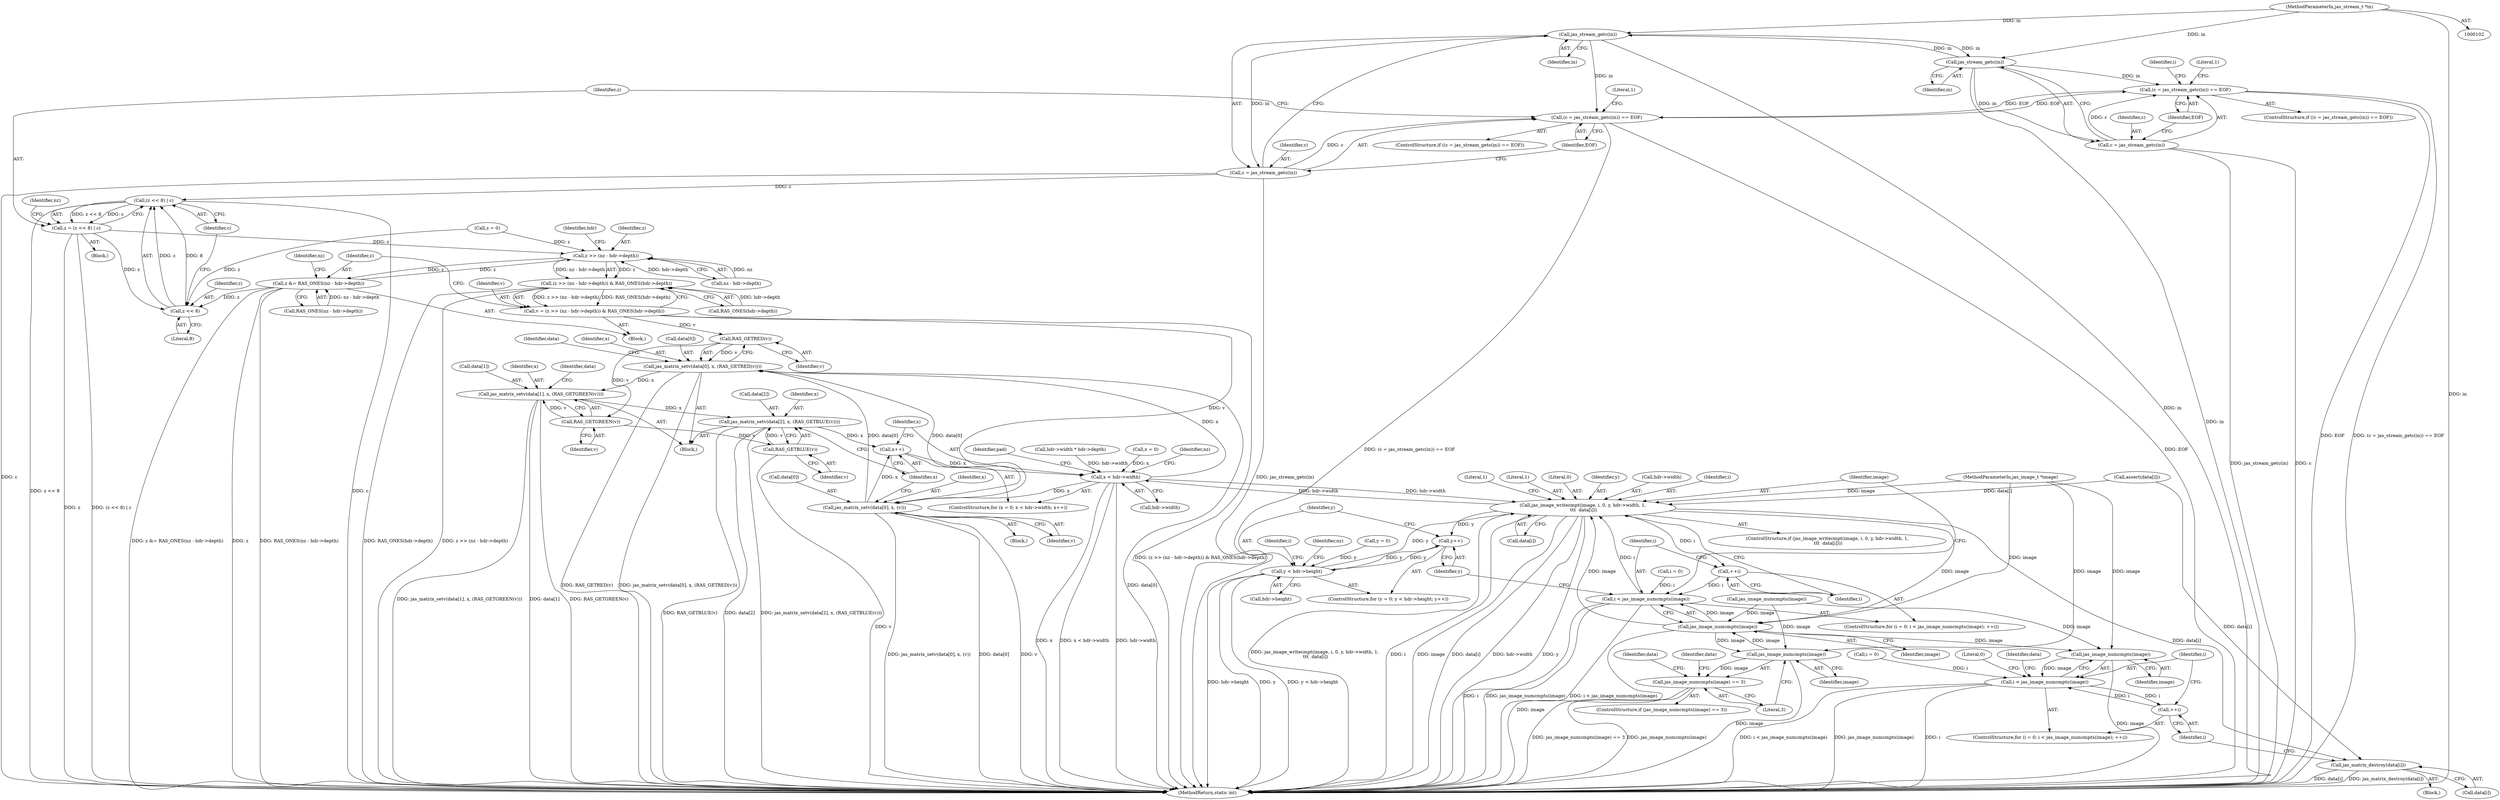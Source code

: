 digraph "0_jasper_411a4068f8c464e883358bf403a3e25158863823_0@API" {
"1000200" [label="(Call,jas_stream_getc(in))"];
"1000286" [label="(Call,jas_stream_getc(in))"];
"1000200" [label="(Call,jas_stream_getc(in))"];
"1000103" [label="(MethodParameterIn,jas_stream_t *in)"];
"1000197" [label="(Call,(c = jas_stream_getc(in)) == EOF)"];
"1000283" [label="(Call,(c = jas_stream_getc(in)) == EOF)"];
"1000198" [label="(Call,c = jas_stream_getc(in))"];
"1000209" [label="(Call,(z << 8) | c)"];
"1000207" [label="(Call,z = (z << 8) | c)"];
"1000210" [label="(Call,z << 8)"];
"1000220" [label="(Call,z >> (nz - hdr->depth))"];
"1000219" [label="(Call,(z >> (nz - hdr->depth)) & RAS_ONES(hdr->depth))"];
"1000217" [label="(Call,v = (z >> (nz - hdr->depth)) & RAS_ONES(hdr->depth))"];
"1000255" [label="(Call,RAS_GETRED(v))"];
"1000250" [label="(Call,jas_matrix_setv(data[0], x, (RAS_GETRED(v))))"];
"1000257" [label="(Call,jas_matrix_setv(data[1], x, (RAS_GETGREEN(v))))"];
"1000264" [label="(Call,jas_matrix_setv(data[2], x, (RAS_GETBLUE(v))))"];
"1000186" [label="(Call,x++)"];
"1000181" [label="(Call,x < hdr->width)"];
"1000273" [label="(Call,jas_matrix_setv(data[0], x, (v)))"];
"1000305" [label="(Call,jas_image_writecmpt(image, i, 0, y, hdr->width, 1,\n \t\t\t  data[i]))"];
"1000168" [label="(Call,y++)"];
"1000163" [label="(Call,y < hdr->height)"];
"1000299" [label="(Call,jas_image_numcmpts(image))"];
"1000246" [label="(Call,jas_image_numcmpts(image))"];
"1000245" [label="(Call,jas_image_numcmpts(image) == 3)"];
"1000297" [label="(Call,i < jas_image_numcmpts(image))"];
"1000327" [label="(Call,jas_image_numcmpts(image))"];
"1000325" [label="(Call,i < jas_image_numcmpts(image))"];
"1000329" [label="(Call,++i)"];
"1000301" [label="(Call,++i)"];
"1000332" [label="(Call,jas_matrix_destroy(data[i]))"];
"1000262" [label="(Call,RAS_GETGREEN(v))"];
"1000269" [label="(Call,RAS_GETBLUE(v))"];
"1000231" [label="(Call,z &= RAS_ONES(nz - hdr->depth))"];
"1000284" [label="(Call,c = jas_stream_getc(in))"];
"1000202" [label="(Identifier,EOF)"];
"1000208" [label="(Identifier,z)"];
"1000182" [label="(Identifier,x)"];
"1000250" [label="(Call,jas_matrix_setv(data[0], x, (RAS_GETRED(v))))"];
"1000277" [label="(Identifier,x)"];
"1000212" [label="(Literal,8)"];
"1000288" [label="(Identifier,EOF)"];
"1000282" [label="(ControlStructure,if ((c = jas_stream_getc(in)) == EOF))"];
"1000333" [label="(Call,data[i])"];
"1000210" [label="(Call,z << 8)"];
"1000325" [label="(Call,i < jas_image_numcmpts(image))"];
"1000278" [label="(Identifier,v)"];
"1000294" [label="(Call,i = 0)"];
"1000197" [label="(Call,(c = jas_stream_getc(in)) == EOF)"];
"1000338" [label="(MethodReturn,static int)"];
"1000164" [label="(Identifier,y)"];
"1000257" [label="(Call,jas_matrix_setv(data[1], x, (RAS_GETGREEN(v))))"];
"1000222" [label="(Call,nz - hdr->depth)"];
"1000308" [label="(Literal,0)"];
"1000211" [label="(Identifier,z)"];
"1000300" [label="(Identifier,image)"];
"1000309" [label="(Identifier,y)"];
"1000188" [label="(Block,)"];
"1000165" [label="(Call,hdr->height)"];
"1000249" [label="(Block,)"];
"1000334" [label="(Identifier,data)"];
"1000217" [label="(Call,v = (z >> (nz - hdr->depth)) & RAS_ONES(hdr->depth))"];
"1000195" [label="(Block,)"];
"1000337" [label="(Literal,0)"];
"1000285" [label="(Identifier,c)"];
"1000199" [label="(Identifier,c)"];
"1000159" [label="(ControlStructure,for (y = 0; y < hdr->height; y++))"];
"1000177" [label="(ControlStructure,for (x = 0; x < hdr->width; x++))"];
"1000251" [label="(Call,data[0])"];
"1000174" [label="(Call,z = 0)"];
"1000232" [label="(Identifier,z)"];
"1000269" [label="(Call,RAS_GETBLUE(v))"];
"1000305" [label="(Call,jas_image_writecmpt(image, i, 0, y, hdr->width, 1,\n \t\t\t  data[i]))"];
"1000106" [label="(MethodParameterIn,jas_image_t *image)"];
"1000172" [label="(Identifier,nz)"];
"1000261" [label="(Identifier,x)"];
"1000299" [label="(Call,jas_image_numcmpts(image))"];
"1000275" [label="(Identifier,data)"];
"1000233" [label="(Call,RAS_ONES(nz - hdr->depth))"];
"1000265" [label="(Call,data[2])"];
"1000306" [label="(Identifier,image)"];
"1000322" [label="(Call,i = 0)"];
"1000266" [label="(Identifier,data)"];
"1000160" [label="(Call,y = 0)"];
"1000191" [label="(Identifier,nz)"];
"1000328" [label="(Identifier,image)"];
"1000280" [label="(Identifier,pad)"];
"1000231" [label="(Call,z &= RAS_ONES(nz - hdr->depth))"];
"1000196" [label="(ControlStructure,if ((c = jas_stream_getc(in)) == EOF))"];
"1000248" [label="(Literal,3)"];
"1000314" [label="(Call,data[i])"];
"1000268" [label="(Identifier,x)"];
"1000221" [label="(Identifier,z)"];
"1000262" [label="(Call,RAS_GETGREEN(v))"];
"1000323" [label="(Identifier,i)"];
"1000201" [label="(Identifier,in)"];
"1000150" [label="(Call,hdr->width * hdr->depth)"];
"1000310" [label="(Call,hdr->width)"];
"1000286" [label="(Call,jas_stream_getc(in))"];
"1000258" [label="(Call,data[1])"];
"1000246" [label="(Call,jas_image_numcmpts(image))"];
"1000330" [label="(Identifier,i)"];
"1000220" [label="(Call,z >> (nz - hdr->depth))"];
"1000332" [label="(Call,jas_matrix_destroy(data[i]))"];
"1000263" [label="(Identifier,v)"];
"1000307" [label="(Identifier,i)"];
"1000320" [label="(Literal,1)"];
"1000207" [label="(Call,z = (z << 8) | c)"];
"1000252" [label="(Identifier,data)"];
"1000331" [label="(Block,)"];
"1000215" [label="(Identifier,nz)"];
"1000256" [label="(Identifier,v)"];
"1000126" [label="(Call,jas_image_numcmpts(image))"];
"1000292" [label="(Literal,1)"];
"1000219" [label="(Call,(z >> (nz - hdr->depth)) & RAS_ONES(hdr->depth))"];
"1000293" [label="(ControlStructure,for (i = 0; i < jas_image_numcmpts(image); ++i))"];
"1000287" [label="(Identifier,in)"];
"1000139" [label="(Call,assert(data[i]))"];
"1000321" [label="(ControlStructure,for (i = 0; i < jas_image_numcmpts(image); ++i))"];
"1000244" [label="(ControlStructure,if (jas_image_numcmpts(image) == 3))"];
"1000264" [label="(Call,jas_matrix_setv(data[2], x, (RAS_GETBLUE(v))))"];
"1000183" [label="(Call,hdr->width)"];
"1000295" [label="(Identifier,i)"];
"1000200" [label="(Call,jas_stream_getc(in))"];
"1000206" [label="(Literal,1)"];
"1000329" [label="(Call,++i)"];
"1000298" [label="(Identifier,i)"];
"1000259" [label="(Identifier,data)"];
"1000274" [label="(Call,data[0])"];
"1000209" [label="(Call,(z << 8) | c)"];
"1000284" [label="(Call,c = jas_stream_getc(in))"];
"1000304" [label="(ControlStructure,if (jas_image_writecmpt(image, i, 0, y, hdr->width, 1,\n \t\t\t  data[i])))"];
"1000227" [label="(Call,RAS_ONES(hdr->depth))"];
"1000178" [label="(Call,x = 0)"];
"1000273" [label="(Call,jas_matrix_setv(data[0], x, (v)))"];
"1000283" [label="(Call,(c = jas_stream_getc(in)) == EOF)"];
"1000169" [label="(Identifier,y)"];
"1000163" [label="(Call,y < hdr->height)"];
"1000270" [label="(Identifier,v)"];
"1000247" [label="(Identifier,image)"];
"1000255" [label="(Call,RAS_GETRED(v))"];
"1000327" [label="(Call,jas_image_numcmpts(image))"];
"1000213" [label="(Identifier,c)"];
"1000218" [label="(Identifier,v)"];
"1000326" [label="(Identifier,i)"];
"1000187" [label="(Identifier,x)"];
"1000297" [label="(Call,i < jas_image_numcmpts(image))"];
"1000302" [label="(Identifier,i)"];
"1000254" [label="(Identifier,x)"];
"1000301" [label="(Call,++i)"];
"1000272" [label="(Block,)"];
"1000313" [label="(Literal,1)"];
"1000240" [label="(Identifier,nz)"];
"1000245" [label="(Call,jas_image_numcmpts(image) == 3)"];
"1000103" [label="(MethodParameterIn,jas_stream_t *in)"];
"1000229" [label="(Identifier,hdr)"];
"1000168" [label="(Call,y++)"];
"1000181" [label="(Call,x < hdr->width)"];
"1000198" [label="(Call,c = jas_stream_getc(in))"];
"1000186" [label="(Call,x++)"];
"1000200" -> "1000198"  [label="AST: "];
"1000200" -> "1000201"  [label="CFG: "];
"1000201" -> "1000200"  [label="AST: "];
"1000198" -> "1000200"  [label="CFG: "];
"1000200" -> "1000338"  [label="DDG: in"];
"1000200" -> "1000197"  [label="DDG: in"];
"1000200" -> "1000198"  [label="DDG: in"];
"1000286" -> "1000200"  [label="DDG: in"];
"1000103" -> "1000200"  [label="DDG: in"];
"1000200" -> "1000286"  [label="DDG: in"];
"1000286" -> "1000284"  [label="AST: "];
"1000286" -> "1000287"  [label="CFG: "];
"1000287" -> "1000286"  [label="AST: "];
"1000284" -> "1000286"  [label="CFG: "];
"1000286" -> "1000338"  [label="DDG: in"];
"1000286" -> "1000283"  [label="DDG: in"];
"1000286" -> "1000284"  [label="DDG: in"];
"1000103" -> "1000286"  [label="DDG: in"];
"1000103" -> "1000102"  [label="AST: "];
"1000103" -> "1000338"  [label="DDG: in"];
"1000197" -> "1000196"  [label="AST: "];
"1000197" -> "1000202"  [label="CFG: "];
"1000198" -> "1000197"  [label="AST: "];
"1000202" -> "1000197"  [label="AST: "];
"1000206" -> "1000197"  [label="CFG: "];
"1000208" -> "1000197"  [label="CFG: "];
"1000197" -> "1000338"  [label="DDG: (c = jas_stream_getc(in)) == EOF"];
"1000197" -> "1000338"  [label="DDG: EOF"];
"1000198" -> "1000197"  [label="DDG: c"];
"1000283" -> "1000197"  [label="DDG: EOF"];
"1000197" -> "1000283"  [label="DDG: EOF"];
"1000283" -> "1000282"  [label="AST: "];
"1000283" -> "1000288"  [label="CFG: "];
"1000284" -> "1000283"  [label="AST: "];
"1000288" -> "1000283"  [label="AST: "];
"1000292" -> "1000283"  [label="CFG: "];
"1000295" -> "1000283"  [label="CFG: "];
"1000283" -> "1000338"  [label="DDG: EOF"];
"1000283" -> "1000338"  [label="DDG: (c = jas_stream_getc(in)) == EOF"];
"1000284" -> "1000283"  [label="DDG: c"];
"1000199" -> "1000198"  [label="AST: "];
"1000202" -> "1000198"  [label="CFG: "];
"1000198" -> "1000338"  [label="DDG: jas_stream_getc(in)"];
"1000198" -> "1000338"  [label="DDG: c"];
"1000198" -> "1000209"  [label="DDG: c"];
"1000209" -> "1000207"  [label="AST: "];
"1000209" -> "1000213"  [label="CFG: "];
"1000210" -> "1000209"  [label="AST: "];
"1000213" -> "1000209"  [label="AST: "];
"1000207" -> "1000209"  [label="CFG: "];
"1000209" -> "1000338"  [label="DDG: z << 8"];
"1000209" -> "1000338"  [label="DDG: c"];
"1000209" -> "1000207"  [label="DDG: z << 8"];
"1000209" -> "1000207"  [label="DDG: c"];
"1000210" -> "1000209"  [label="DDG: z"];
"1000210" -> "1000209"  [label="DDG: 8"];
"1000207" -> "1000195"  [label="AST: "];
"1000208" -> "1000207"  [label="AST: "];
"1000215" -> "1000207"  [label="CFG: "];
"1000207" -> "1000338"  [label="DDG: (z << 8) | c"];
"1000207" -> "1000338"  [label="DDG: z"];
"1000207" -> "1000210"  [label="DDG: z"];
"1000207" -> "1000220"  [label="DDG: z"];
"1000210" -> "1000212"  [label="CFG: "];
"1000211" -> "1000210"  [label="AST: "];
"1000212" -> "1000210"  [label="AST: "];
"1000213" -> "1000210"  [label="CFG: "];
"1000231" -> "1000210"  [label="DDG: z"];
"1000174" -> "1000210"  [label="DDG: z"];
"1000220" -> "1000219"  [label="AST: "];
"1000220" -> "1000222"  [label="CFG: "];
"1000221" -> "1000220"  [label="AST: "];
"1000222" -> "1000220"  [label="AST: "];
"1000229" -> "1000220"  [label="CFG: "];
"1000220" -> "1000219"  [label="DDG: z"];
"1000220" -> "1000219"  [label="DDG: nz - hdr->depth"];
"1000231" -> "1000220"  [label="DDG: z"];
"1000174" -> "1000220"  [label="DDG: z"];
"1000222" -> "1000220"  [label="DDG: nz"];
"1000222" -> "1000220"  [label="DDG: hdr->depth"];
"1000220" -> "1000231"  [label="DDG: z"];
"1000219" -> "1000217"  [label="AST: "];
"1000219" -> "1000227"  [label="CFG: "];
"1000227" -> "1000219"  [label="AST: "];
"1000217" -> "1000219"  [label="CFG: "];
"1000219" -> "1000338"  [label="DDG: RAS_ONES(hdr->depth)"];
"1000219" -> "1000338"  [label="DDG: z >> (nz - hdr->depth)"];
"1000219" -> "1000217"  [label="DDG: z >> (nz - hdr->depth)"];
"1000219" -> "1000217"  [label="DDG: RAS_ONES(hdr->depth)"];
"1000227" -> "1000219"  [label="DDG: hdr->depth"];
"1000217" -> "1000188"  [label="AST: "];
"1000218" -> "1000217"  [label="AST: "];
"1000232" -> "1000217"  [label="CFG: "];
"1000217" -> "1000338"  [label="DDG: (z >> (nz - hdr->depth)) & RAS_ONES(hdr->depth)"];
"1000217" -> "1000255"  [label="DDG: v"];
"1000217" -> "1000273"  [label="DDG: v"];
"1000255" -> "1000250"  [label="AST: "];
"1000255" -> "1000256"  [label="CFG: "];
"1000256" -> "1000255"  [label="AST: "];
"1000250" -> "1000255"  [label="CFG: "];
"1000255" -> "1000250"  [label="DDG: v"];
"1000255" -> "1000262"  [label="DDG: v"];
"1000250" -> "1000249"  [label="AST: "];
"1000251" -> "1000250"  [label="AST: "];
"1000254" -> "1000250"  [label="AST: "];
"1000259" -> "1000250"  [label="CFG: "];
"1000250" -> "1000338"  [label="DDG: data[0]"];
"1000250" -> "1000338"  [label="DDG: RAS_GETRED(v)"];
"1000250" -> "1000338"  [label="DDG: jas_matrix_setv(data[0], x, (RAS_GETRED(v)))"];
"1000273" -> "1000250"  [label="DDG: data[0]"];
"1000181" -> "1000250"  [label="DDG: x"];
"1000250" -> "1000257"  [label="DDG: x"];
"1000250" -> "1000273"  [label="DDG: data[0]"];
"1000257" -> "1000249"  [label="AST: "];
"1000257" -> "1000262"  [label="CFG: "];
"1000258" -> "1000257"  [label="AST: "];
"1000261" -> "1000257"  [label="AST: "];
"1000262" -> "1000257"  [label="AST: "];
"1000266" -> "1000257"  [label="CFG: "];
"1000257" -> "1000338"  [label="DDG: data[1]"];
"1000257" -> "1000338"  [label="DDG: RAS_GETGREEN(v)"];
"1000257" -> "1000338"  [label="DDG: jas_matrix_setv(data[1], x, (RAS_GETGREEN(v)))"];
"1000262" -> "1000257"  [label="DDG: v"];
"1000257" -> "1000264"  [label="DDG: x"];
"1000264" -> "1000249"  [label="AST: "];
"1000264" -> "1000269"  [label="CFG: "];
"1000265" -> "1000264"  [label="AST: "];
"1000268" -> "1000264"  [label="AST: "];
"1000269" -> "1000264"  [label="AST: "];
"1000187" -> "1000264"  [label="CFG: "];
"1000264" -> "1000338"  [label="DDG: RAS_GETBLUE(v)"];
"1000264" -> "1000338"  [label="DDG: data[2]"];
"1000264" -> "1000338"  [label="DDG: jas_matrix_setv(data[2], x, (RAS_GETBLUE(v)))"];
"1000264" -> "1000186"  [label="DDG: x"];
"1000269" -> "1000264"  [label="DDG: v"];
"1000186" -> "1000177"  [label="AST: "];
"1000186" -> "1000187"  [label="CFG: "];
"1000187" -> "1000186"  [label="AST: "];
"1000182" -> "1000186"  [label="CFG: "];
"1000186" -> "1000181"  [label="DDG: x"];
"1000273" -> "1000186"  [label="DDG: x"];
"1000181" -> "1000177"  [label="AST: "];
"1000181" -> "1000183"  [label="CFG: "];
"1000182" -> "1000181"  [label="AST: "];
"1000183" -> "1000181"  [label="AST: "];
"1000191" -> "1000181"  [label="CFG: "];
"1000280" -> "1000181"  [label="CFG: "];
"1000181" -> "1000338"  [label="DDG: x"];
"1000181" -> "1000338"  [label="DDG: x < hdr->width"];
"1000181" -> "1000338"  [label="DDG: hdr->width"];
"1000178" -> "1000181"  [label="DDG: x"];
"1000305" -> "1000181"  [label="DDG: hdr->width"];
"1000150" -> "1000181"  [label="DDG: hdr->width"];
"1000181" -> "1000273"  [label="DDG: x"];
"1000181" -> "1000305"  [label="DDG: hdr->width"];
"1000273" -> "1000272"  [label="AST: "];
"1000273" -> "1000278"  [label="CFG: "];
"1000274" -> "1000273"  [label="AST: "];
"1000277" -> "1000273"  [label="AST: "];
"1000278" -> "1000273"  [label="AST: "];
"1000187" -> "1000273"  [label="CFG: "];
"1000273" -> "1000338"  [label="DDG: data[0]"];
"1000273" -> "1000338"  [label="DDG: v"];
"1000273" -> "1000338"  [label="DDG: jas_matrix_setv(data[0], x, (v))"];
"1000305" -> "1000304"  [label="AST: "];
"1000305" -> "1000314"  [label="CFG: "];
"1000306" -> "1000305"  [label="AST: "];
"1000307" -> "1000305"  [label="AST: "];
"1000308" -> "1000305"  [label="AST: "];
"1000309" -> "1000305"  [label="AST: "];
"1000310" -> "1000305"  [label="AST: "];
"1000313" -> "1000305"  [label="AST: "];
"1000314" -> "1000305"  [label="AST: "];
"1000320" -> "1000305"  [label="CFG: "];
"1000302" -> "1000305"  [label="CFG: "];
"1000305" -> "1000338"  [label="DDG: hdr->width"];
"1000305" -> "1000338"  [label="DDG: y"];
"1000305" -> "1000338"  [label="DDG: jas_image_writecmpt(image, i, 0, y, hdr->width, 1,\n \t\t\t  data[i])"];
"1000305" -> "1000338"  [label="DDG: i"];
"1000305" -> "1000338"  [label="DDG: image"];
"1000305" -> "1000338"  [label="DDG: data[i]"];
"1000305" -> "1000168"  [label="DDG: y"];
"1000305" -> "1000299"  [label="DDG: image"];
"1000305" -> "1000301"  [label="DDG: i"];
"1000299" -> "1000305"  [label="DDG: image"];
"1000106" -> "1000305"  [label="DDG: image"];
"1000297" -> "1000305"  [label="DDG: i"];
"1000163" -> "1000305"  [label="DDG: y"];
"1000139" -> "1000305"  [label="DDG: data[i]"];
"1000305" -> "1000332"  [label="DDG: data[i]"];
"1000168" -> "1000159"  [label="AST: "];
"1000168" -> "1000169"  [label="CFG: "];
"1000169" -> "1000168"  [label="AST: "];
"1000164" -> "1000168"  [label="CFG: "];
"1000168" -> "1000163"  [label="DDG: y"];
"1000163" -> "1000168"  [label="DDG: y"];
"1000163" -> "1000159"  [label="AST: "];
"1000163" -> "1000165"  [label="CFG: "];
"1000164" -> "1000163"  [label="AST: "];
"1000165" -> "1000163"  [label="AST: "];
"1000172" -> "1000163"  [label="CFG: "];
"1000323" -> "1000163"  [label="CFG: "];
"1000163" -> "1000338"  [label="DDG: y"];
"1000163" -> "1000338"  [label="DDG: y < hdr->height"];
"1000163" -> "1000338"  [label="DDG: hdr->height"];
"1000160" -> "1000163"  [label="DDG: y"];
"1000299" -> "1000297"  [label="AST: "];
"1000299" -> "1000300"  [label="CFG: "];
"1000300" -> "1000299"  [label="AST: "];
"1000297" -> "1000299"  [label="CFG: "];
"1000299" -> "1000338"  [label="DDG: image"];
"1000299" -> "1000246"  [label="DDG: image"];
"1000299" -> "1000297"  [label="DDG: image"];
"1000126" -> "1000299"  [label="DDG: image"];
"1000246" -> "1000299"  [label="DDG: image"];
"1000106" -> "1000299"  [label="DDG: image"];
"1000299" -> "1000327"  [label="DDG: image"];
"1000246" -> "1000245"  [label="AST: "];
"1000246" -> "1000247"  [label="CFG: "];
"1000247" -> "1000246"  [label="AST: "];
"1000248" -> "1000246"  [label="CFG: "];
"1000246" -> "1000338"  [label="DDG: image"];
"1000246" -> "1000245"  [label="DDG: image"];
"1000126" -> "1000246"  [label="DDG: image"];
"1000106" -> "1000246"  [label="DDG: image"];
"1000245" -> "1000244"  [label="AST: "];
"1000245" -> "1000248"  [label="CFG: "];
"1000248" -> "1000245"  [label="AST: "];
"1000252" -> "1000245"  [label="CFG: "];
"1000275" -> "1000245"  [label="CFG: "];
"1000245" -> "1000338"  [label="DDG: jas_image_numcmpts(image) == 3"];
"1000245" -> "1000338"  [label="DDG: jas_image_numcmpts(image)"];
"1000297" -> "1000293"  [label="AST: "];
"1000298" -> "1000297"  [label="AST: "];
"1000306" -> "1000297"  [label="CFG: "];
"1000169" -> "1000297"  [label="CFG: "];
"1000297" -> "1000338"  [label="DDG: i"];
"1000297" -> "1000338"  [label="DDG: jas_image_numcmpts(image)"];
"1000297" -> "1000338"  [label="DDG: i < jas_image_numcmpts(image)"];
"1000301" -> "1000297"  [label="DDG: i"];
"1000294" -> "1000297"  [label="DDG: i"];
"1000327" -> "1000325"  [label="AST: "];
"1000327" -> "1000328"  [label="CFG: "];
"1000328" -> "1000327"  [label="AST: "];
"1000325" -> "1000327"  [label="CFG: "];
"1000327" -> "1000338"  [label="DDG: image"];
"1000327" -> "1000325"  [label="DDG: image"];
"1000126" -> "1000327"  [label="DDG: image"];
"1000106" -> "1000327"  [label="DDG: image"];
"1000325" -> "1000321"  [label="AST: "];
"1000326" -> "1000325"  [label="AST: "];
"1000334" -> "1000325"  [label="CFG: "];
"1000337" -> "1000325"  [label="CFG: "];
"1000325" -> "1000338"  [label="DDG: i"];
"1000325" -> "1000338"  [label="DDG: i < jas_image_numcmpts(image)"];
"1000325" -> "1000338"  [label="DDG: jas_image_numcmpts(image)"];
"1000329" -> "1000325"  [label="DDG: i"];
"1000322" -> "1000325"  [label="DDG: i"];
"1000325" -> "1000329"  [label="DDG: i"];
"1000329" -> "1000321"  [label="AST: "];
"1000329" -> "1000330"  [label="CFG: "];
"1000330" -> "1000329"  [label="AST: "];
"1000326" -> "1000329"  [label="CFG: "];
"1000301" -> "1000293"  [label="AST: "];
"1000301" -> "1000302"  [label="CFG: "];
"1000302" -> "1000301"  [label="AST: "];
"1000298" -> "1000301"  [label="CFG: "];
"1000332" -> "1000331"  [label="AST: "];
"1000332" -> "1000333"  [label="CFG: "];
"1000333" -> "1000332"  [label="AST: "];
"1000330" -> "1000332"  [label="CFG: "];
"1000332" -> "1000338"  [label="DDG: data[i]"];
"1000332" -> "1000338"  [label="DDG: jas_matrix_destroy(data[i])"];
"1000139" -> "1000332"  [label="DDG: data[i]"];
"1000262" -> "1000263"  [label="CFG: "];
"1000263" -> "1000262"  [label="AST: "];
"1000262" -> "1000269"  [label="DDG: v"];
"1000269" -> "1000270"  [label="CFG: "];
"1000270" -> "1000269"  [label="AST: "];
"1000269" -> "1000338"  [label="DDG: v"];
"1000231" -> "1000188"  [label="AST: "];
"1000231" -> "1000233"  [label="CFG: "];
"1000232" -> "1000231"  [label="AST: "];
"1000233" -> "1000231"  [label="AST: "];
"1000240" -> "1000231"  [label="CFG: "];
"1000231" -> "1000338"  [label="DDG: RAS_ONES(nz - hdr->depth)"];
"1000231" -> "1000338"  [label="DDG: z &= RAS_ONES(nz - hdr->depth)"];
"1000231" -> "1000338"  [label="DDG: z"];
"1000233" -> "1000231"  [label="DDG: nz - hdr->depth"];
"1000285" -> "1000284"  [label="AST: "];
"1000288" -> "1000284"  [label="CFG: "];
"1000284" -> "1000338"  [label="DDG: jas_stream_getc(in)"];
"1000284" -> "1000338"  [label="DDG: c"];
}
